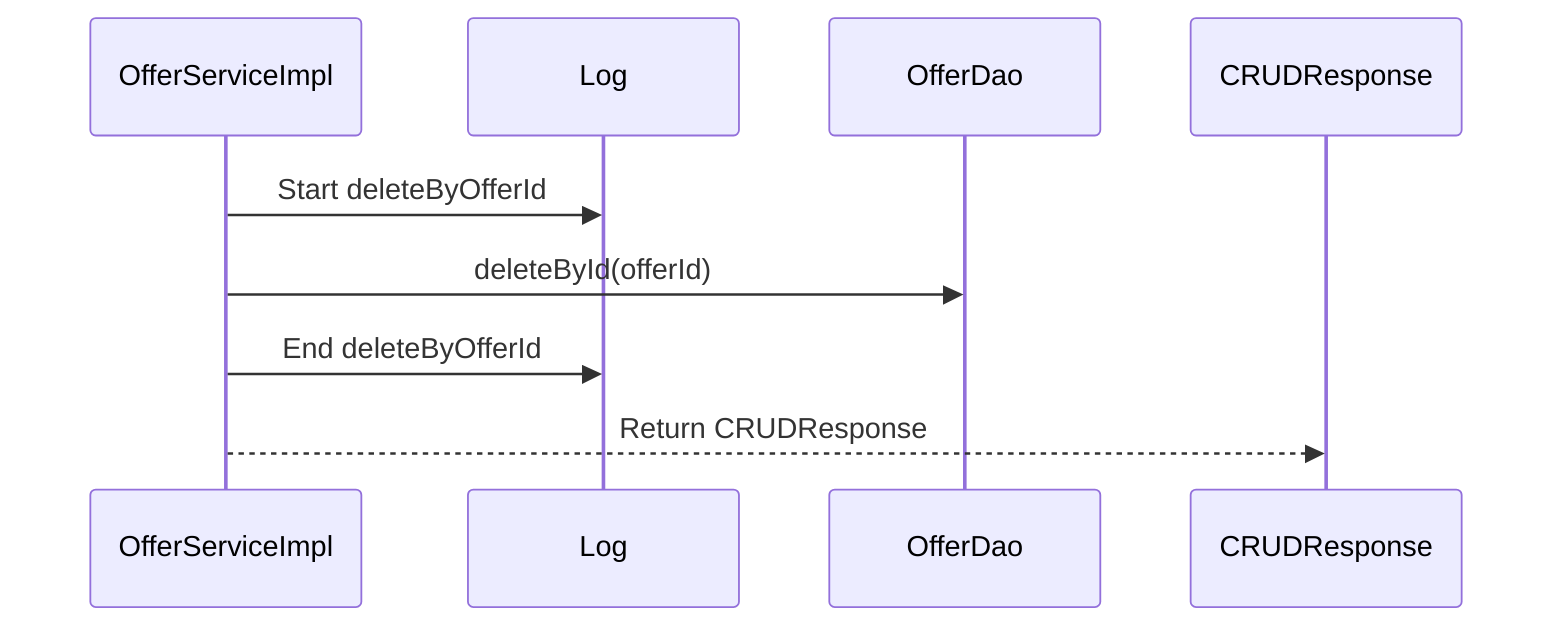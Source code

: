sequenceDiagram
    participant OfferServiceImpl
    participant Log
    participant OfferDao
    participant CRUDResponse
    
    OfferServiceImpl->>Log: Start deleteByOfferId
    OfferServiceImpl->>OfferDao: deleteById(offerId)
    OfferServiceImpl->>Log: End deleteByOfferId
    OfferServiceImpl-->>CRUDResponse: Return CRUDResponse